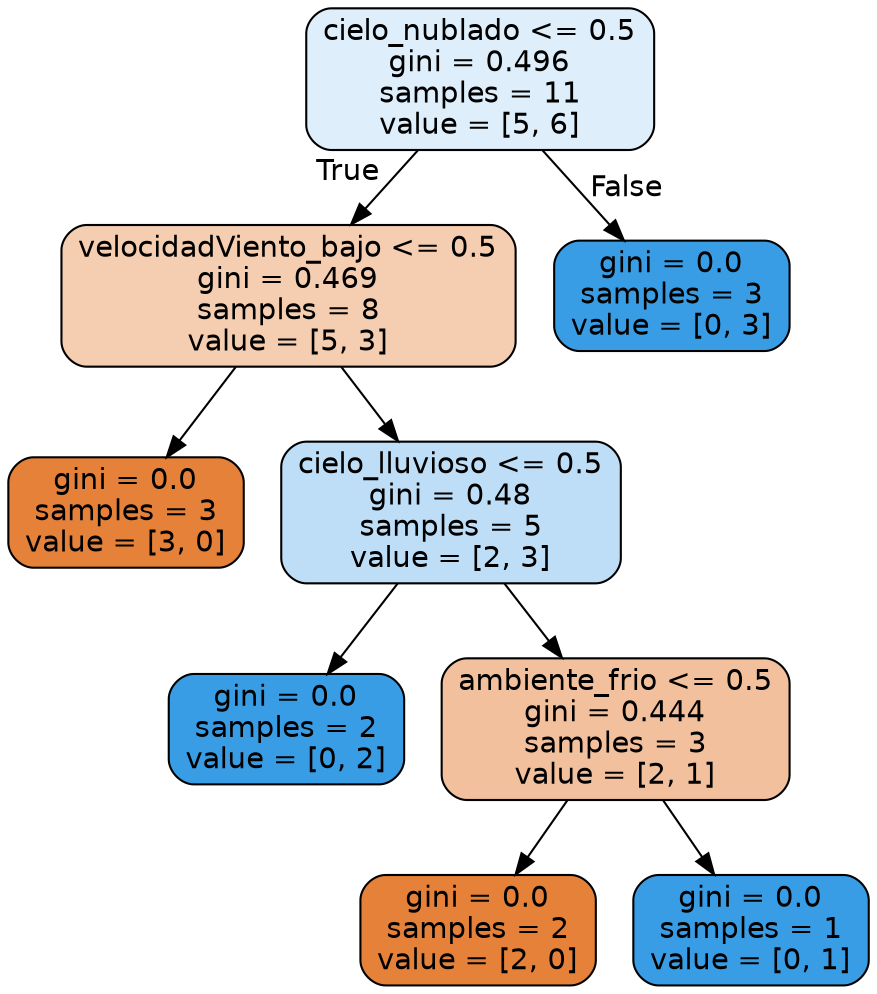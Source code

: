 digraph Tree {
node [shape=box, style="filled, rounded", color="black", fontname=helvetica] ;
edge [fontname=helvetica] ;
0 [label="cielo_nublado <= 0.5\ngini = 0.496\nsamples = 11\nvalue = [5, 6]", fillcolor="#deeffb"] ;
1 [label="velocidadViento_bajo <= 0.5\ngini = 0.469\nsamples = 8\nvalue = [5, 3]", fillcolor="#f5cdb0"] ;
0 -> 1 [labeldistance=2.5, labelangle=45, headlabel="True"] ;
2 [label="gini = 0.0\nsamples = 3\nvalue = [3, 0]", fillcolor="#e58139"] ;
1 -> 2 ;
3 [label="cielo_lluvioso <= 0.5\ngini = 0.48\nsamples = 5\nvalue = [2, 3]", fillcolor="#bddef6"] ;
1 -> 3 ;
4 [label="gini = 0.0\nsamples = 2\nvalue = [0, 2]", fillcolor="#399de5"] ;
3 -> 4 ;
5 [label="ambiente_frio <= 0.5\ngini = 0.444\nsamples = 3\nvalue = [2, 1]", fillcolor="#f2c09c"] ;
3 -> 5 ;
6 [label="gini = 0.0\nsamples = 2\nvalue = [2, 0]", fillcolor="#e58139"] ;
5 -> 6 ;
7 [label="gini = 0.0\nsamples = 1\nvalue = [0, 1]", fillcolor="#399de5"] ;
5 -> 7 ;
8 [label="gini = 0.0\nsamples = 3\nvalue = [0, 3]", fillcolor="#399de5"] ;
0 -> 8 [labeldistance=2.5, labelangle=-45, headlabel="False"] ;
}
